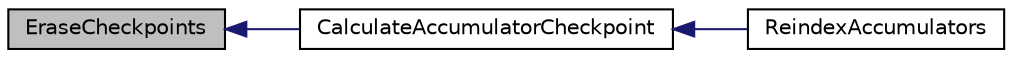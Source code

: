 digraph "EraseCheckpoints"
{
  edge [fontname="Helvetica",fontsize="10",labelfontname="Helvetica",labelfontsize="10"];
  node [fontname="Helvetica",fontsize="10",shape=record];
  rankdir="LR";
  Node48 [label="EraseCheckpoints",height=0.2,width=0.4,color="black", fillcolor="grey75", style="filled", fontcolor="black"];
  Node48 -> Node49 [dir="back",color="midnightblue",fontsize="10",style="solid",fontname="Helvetica"];
  Node49 [label="CalculateAccumulatorCheckpoint",height=0.2,width=0.4,color="black", fillcolor="white", style="filled",URL="$accumulators_8h.html#a62f6e6ab26cfeebb5b184a41ba770e0e"];
  Node49 -> Node50 [dir="back",color="midnightblue",fontsize="10",style="solid",fontname="Helvetica"];
  Node50 [label="ReindexAccumulators",height=0.2,width=0.4,color="black", fillcolor="white", style="filled",URL="$main_8h.html#a4a74b45eb12b8c115906e305e109c5d9"];
}
